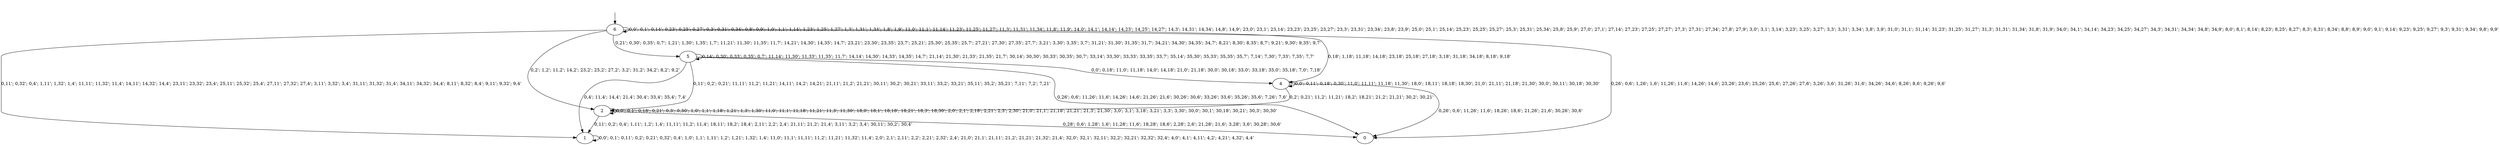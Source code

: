 digraph MemoryTransitions {
    "initial" [label="", style=invis, width=0];
    "initial" -> "6";
    "1" -> "1" [label="0,0'; 0,1'; 0,11'; 0,2'; 0,21'; 0,32'; 0,4'; 1,0'; 1,1'; 1,11'; 1,2'; 1,21'; 1,32'; 1,4'; 11,0'; 11,1'; 11,11'; 11,2'; 11,21'; 11,32'; 11,4'; 2,0'; 2,1'; 2,11'; 2,2'; 2,21'; 2,32'; 2,4'; 21,0'; 21,1'; 21,11'; 21,2'; 21,21'; 21,32'; 21,4'; 32,0'; 32,1'; 32,11'; 32,2'; 32,21'; 32,32'; 32,4'; 4,0'; 4,1'; 4,11'; 4,2'; 4,21'; 4,32'; 4,4'"];
    "2" -> "0" [label="0,28'; 0,6'; 1,28'; 1,6'; 11,28'; 11,6'; 18,28'; 18,6'; 2,28'; 2,6'; 21,28'; 21,6'; 3,28'; 3,6'; 30,28'; 30,6'"];
    "2" -> "1" [label="0,11'; 0,2'; 0,4'; 1,11'; 1,2'; 1,4'; 11,11'; 11,2'; 11,4'; 18,11'; 18,2'; 18,4'; 2,11'; 2,2'; 2,4'; 21,11'; 21,2'; 21,4'; 3,11'; 3,2'; 3,4'; 30,11'; 30,2'; 30,4'"];
    "2" -> "2" [label="0,0'; 0,1'; 0,18'; 0,21'; 0,3'; 0,30'; 1,0'; 1,1'; 1,18'; 1,21'; 1,3'; 1,30'; 11,0'; 11,1'; 11,18'; 11,21'; 11,3'; 11,30'; 18,0'; 18,1'; 18,18'; 18,21'; 18,3'; 18,30'; 2,0'; 2,1'; 2,18'; 2,21'; 2,3'; 2,30'; 21,0'; 21,1'; 21,18'; 21,21'; 21,3'; 21,30'; 3,0'; 3,1'; 3,18'; 3,21'; 3,3'; 3,30'; 30,0'; 30,1'; 30,18'; 30,21'; 30,3'; 30,30'"];
    "4" -> "0" [label="0,26'; 0,6'; 11,26'; 11,6'; 18,26'; 18,6'; 21,26'; 21,6'; 30,26'; 30,6'"];
    "4" -> "2" [label="0,2'; 0,21'; 11,2'; 11,21'; 18,2'; 18,21'; 21,2'; 21,21'; 30,2'; 30,21'"];
    "4" -> "4" [label="0,0'; 0,11'; 0,18'; 0,30'; 11,0'; 11,11'; 11,18'; 11,30'; 18,0'; 18,11'; 18,18'; 18,30'; 21,0'; 21,11'; 21,18'; 21,30'; 30,0'; 30,11'; 30,18'; 30,30'"];
    "5" -> "0" [label="0,26'; 0,6'; 11,26'; 11,6'; 14,26'; 14,6'; 21,26'; 21,6'; 30,26'; 30,6'; 33,26'; 33,6'; 35,26'; 35,6'; 7,26'; 7,6'"];
    "5" -> "1" [label="0,4'; 11,4'; 14,4'; 21,4'; 30,4'; 33,4'; 35,4'; 7,4'"];
    "5" -> "2" [label="0,11'; 0,2'; 0,21'; 11,11'; 11,2'; 11,21'; 14,11'; 14,2'; 14,21'; 21,11'; 21,2'; 21,21'; 30,11'; 30,2'; 30,21'; 33,11'; 33,2'; 33,21'; 35,11'; 35,2'; 35,21'; 7,11'; 7,2'; 7,21'"];
    "5" -> "4" [label="0,0'; 0,18'; 11,0'; 11,18'; 14,0'; 14,18'; 21,0'; 21,18'; 30,0'; 30,18'; 33,0'; 33,18'; 35,0'; 35,18'; 7,0'; 7,18'"];
    "5" -> "5" [label="0,14'; 0,30'; 0,33'; 0,35'; 0,7'; 11,14'; 11,30'; 11,33'; 11,35'; 11,7'; 14,14'; 14,30'; 14,33'; 14,35'; 14,7'; 21,14'; 21,30'; 21,33'; 21,35'; 21,7'; 30,14'; 30,30'; 30,33'; 30,35'; 30,7'; 33,14'; 33,30'; 33,33'; 33,35'; 33,7'; 35,14'; 35,30'; 35,33'; 35,35'; 35,7'; 7,14'; 7,30'; 7,33'; 7,35'; 7,7'"];
    "6" -> "0" [label="0,26'; 0,6'; 1,26'; 1,6'; 11,26'; 11,6'; 14,26'; 14,6'; 23,26'; 23,6'; 25,26'; 25,6'; 27,26'; 27,6'; 3,26'; 3,6'; 31,26'; 31,6'; 34,26'; 34,6'; 8,26'; 8,6'; 9,26'; 9,6'"];
    "6" -> "1" [label="0,11'; 0,32'; 0,4'; 1,11'; 1,32'; 1,4'; 11,11'; 11,32'; 11,4'; 14,11'; 14,32'; 14,4'; 23,11'; 23,32'; 23,4'; 25,11'; 25,32'; 25,4'; 27,11'; 27,32'; 27,4'; 3,11'; 3,32'; 3,4'; 31,11'; 31,32'; 31,4'; 34,11'; 34,32'; 34,4'; 8,11'; 8,32'; 8,4'; 9,11'; 9,32'; 9,4'"];
    "6" -> "2" [label="0,2'; 1,2'; 11,2'; 14,2'; 23,2'; 25,2'; 27,2'; 3,2'; 31,2'; 34,2'; 8,2'; 9,2'"];
    "6" -> "4" [label="0,18'; 1,18'; 11,18'; 14,18'; 23,18'; 25,18'; 27,18'; 3,18'; 31,18'; 34,18'; 8,18'; 9,18'"];
    "6" -> "5" [label="0,21'; 0,30'; 0,35'; 0,7'; 1,21'; 1,30'; 1,35'; 1,7'; 11,21'; 11,30'; 11,35'; 11,7'; 14,21'; 14,30'; 14,35'; 14,7'; 23,21'; 23,30'; 23,35'; 23,7'; 25,21'; 25,30'; 25,35'; 25,7'; 27,21'; 27,30'; 27,35'; 27,7'; 3,21'; 3,30'; 3,35'; 3,7'; 31,21'; 31,30'; 31,35'; 31,7'; 34,21'; 34,30'; 34,35'; 34,7'; 8,21'; 8,30'; 8,35'; 8,7'; 9,21'; 9,30'; 9,35'; 9,7'"];
    "6" -> "6" [label="0,0'; 0,1'; 0,14'; 0,23'; 0,25'; 0,27'; 0,3'; 0,31'; 0,34'; 0,8'; 0,9'; 1,0'; 1,1'; 1,14'; 1,23'; 1,25'; 1,27'; 1,3'; 1,31'; 1,34'; 1,8'; 1,9'; 11,0'; 11,1'; 11,14'; 11,23'; 11,25'; 11,27'; 11,3'; 11,31'; 11,34'; 11,8'; 11,9'; 14,0'; 14,1'; 14,14'; 14,23'; 14,25'; 14,27'; 14,3'; 14,31'; 14,34'; 14,8'; 14,9'; 23,0'; 23,1'; 23,14'; 23,23'; 23,25'; 23,27'; 23,3'; 23,31'; 23,34'; 23,8'; 23,9'; 25,0'; 25,1'; 25,14'; 25,23'; 25,25'; 25,27'; 25,3'; 25,31'; 25,34'; 25,8'; 25,9'; 27,0'; 27,1'; 27,14'; 27,23'; 27,25'; 27,27'; 27,3'; 27,31'; 27,34'; 27,8'; 27,9'; 3,0'; 3,1'; 3,14'; 3,23'; 3,25'; 3,27'; 3,3'; 3,31'; 3,34'; 3,8'; 3,9'; 31,0'; 31,1'; 31,14'; 31,23'; 31,25'; 31,27'; 31,3'; 31,31'; 31,34'; 31,8'; 31,9'; 34,0'; 34,1'; 34,14'; 34,23'; 34,25'; 34,27'; 34,3'; 34,31'; 34,34'; 34,8'; 34,9'; 8,0'; 8,1'; 8,14'; 8,23'; 8,25'; 8,27'; 8,3'; 8,31'; 8,34'; 8,8'; 8,9'; 9,0'; 9,1'; 9,14'; 9,23'; 9,25'; 9,27'; 9,3'; 9,31'; 9,34'; 9,8'; 9,9'"];
}
